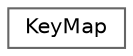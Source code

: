 digraph "Graphical Class Hierarchy"
{
 // LATEX_PDF_SIZE
  bgcolor="transparent";
  edge [fontname=Helvetica,fontsize=10,labelfontname=Helvetica,labelfontsize=10];
  node [fontname=Helvetica,fontsize=10,shape=box,height=0.2,width=0.4];
  rankdir="LR";
  Node0 [label="KeyMap",height=0.2,width=0.4,color="grey40", fillcolor="white", style="filled",URL="$dd/d43/struct_key_map.html",tooltip=" "];
}

